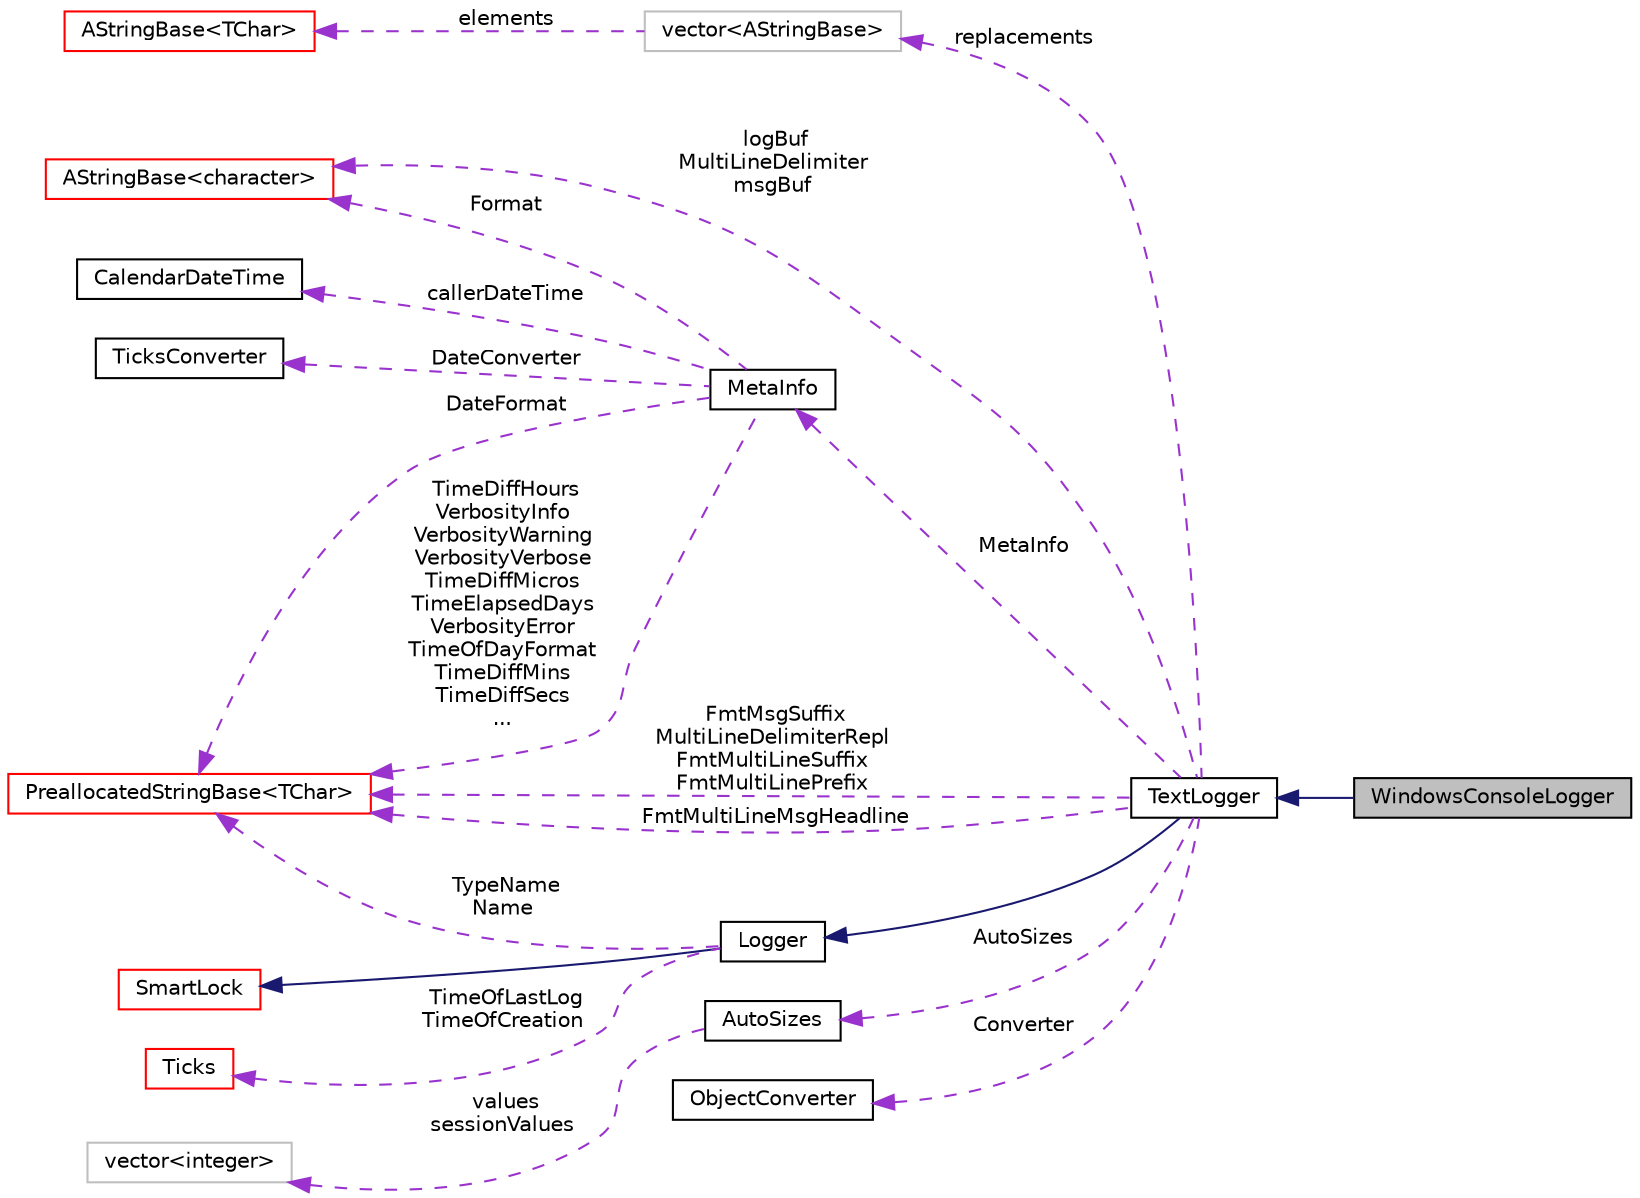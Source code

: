 digraph "WindowsConsoleLogger"
{
  edge [fontname="Helvetica",fontsize="10",labelfontname="Helvetica",labelfontsize="10"];
  node [fontname="Helvetica",fontsize="10",shape=record];
  rankdir="LR";
  Node5 [label="WindowsConsoleLogger",height=0.2,width=0.4,color="black", fillcolor="grey75", style="filled", fontcolor="black"];
  Node26 [label="vector\<AStringBase\>",height=0.2,width=0.4,color="grey75", fillcolor="white", style="filled"];
  Node29 [label="vector\<integer\>",height=0.2,width=0.4,color="grey75", fillcolor="white", style="filled"];
  Node27 [label="AStringBase\<TChar\>",height=0.2,width=0.4,color="red", fillcolor="white", style="filled",URL="$classaworx_1_1lib_1_1strings_1_1AStringBase.html"];
  Node34 [label="AStringBase\<character\>",height=0.2,width=0.4,color="red", fillcolor="white", style="filled",URL="$classaworx_1_1lib_1_1strings_1_1AStringBase.html"];
  Node24 [label="PreallocatedStringBase\<TChar\>",height=0.2,width=0.4,color="red", fillcolor="white", style="filled",URL="$classaworx_1_1lib_1_1strings_1_1PreallocatedStringBase.html"];
  Node6 -> Node5 [dir="back",color="midnightblue",fontsize="10",style="solid",fontname="Helvetica"];
  Node7 -> Node6 [dir="back",color="midnightblue",fontsize="10",style="solid",fontname="Helvetica"];
  Node8 -> Node7 [dir="back",color="midnightblue",fontsize="10",style="solid",fontname="Helvetica"];
  Node22 -> Node7 [dir="back",color="darkorchid3",fontsize="10",style="dashed",label=" TimeOfLastLog\nTimeOfCreation" ,fontname="Helvetica"];
  Node24 -> Node6 [dir="back",color="darkorchid3",fontsize="10",style="dashed",label=" FmtMsgSuffix\nMultiLineDelimiterRepl\nFmtMultiLineSuffix\nFmtMultiLinePrefix" ,fontname="Helvetica"];
  Node24 -> Node6 [dir="back",color="darkorchid3",fontsize="10",style="dashed",label=" FmtMultiLineMsgHeadline" ,fontname="Helvetica"];
  Node24 -> Node7 [dir="back",color="darkorchid3",fontsize="10",style="dashed",label=" TypeName\nName" ,fontname="Helvetica"];
  Node24 -> Node31 [dir="back",color="darkorchid3",fontsize="10",style="dashed",label=" DateFormat" ,fontname="Helvetica"];
  Node24 -> Node31 [dir="back",color="darkorchid3",fontsize="10",style="dashed",label=" TimeDiffHours\nVerbosityInfo\nVerbosityWarning\nVerbosityVerbose\nTimeDiffMicros\nTimeElapsedDays\nVerbosityError\nTimeOfDayFormat\nTimeDiffMins\nTimeDiffSecs\n..." ,fontname="Helvetica"];
  Node26 -> Node6 [dir="back",color="darkorchid3",fontsize="10",style="dashed",label=" replacements" ,fontname="Helvetica"];
  Node27 -> Node26 [dir="back",color="darkorchid3",fontsize="10",style="dashed",label=" elements" ,fontname="Helvetica"];
  Node28 -> Node6 [dir="back",color="darkorchid3",fontsize="10",style="dashed",label=" AutoSizes" ,fontname="Helvetica"];
  Node29 -> Node28 [dir="back",color="darkorchid3",fontsize="10",style="dashed",label=" values\nsessionValues" ,fontname="Helvetica"];
  Node30 -> Node6 [dir="back",color="darkorchid3",fontsize="10",style="dashed",label=" Converter" ,fontname="Helvetica"];
  Node31 -> Node6 [dir="back",color="darkorchid3",fontsize="10",style="dashed",label=" MetaInfo" ,fontname="Helvetica"];
  Node32 -> Node31 [dir="back",color="darkorchid3",fontsize="10",style="dashed",label=" callerDateTime" ,fontname="Helvetica"];
  Node33 -> Node31 [dir="back",color="darkorchid3",fontsize="10",style="dashed",label=" DateConverter" ,fontname="Helvetica"];
  Node34 -> Node6 [dir="back",color="darkorchid3",fontsize="10",style="dashed",label=" logBuf\nMultiLineDelimiter\nmsgBuf" ,fontname="Helvetica"];
  Node34 -> Node31 [dir="back",color="darkorchid3",fontsize="10",style="dashed",label=" Format" ,fontname="Helvetica"];
  Node6 [label="TextLogger",height=0.2,width=0.4,color="black", fillcolor="white", style="filled",URL="$classaworx_1_1lib_1_1lox_1_1core_1_1textlogger_1_1TextLogger.html"];
  Node7 [label="Logger",height=0.2,width=0.4,color="black", fillcolor="white", style="filled",URL="$classaworx_1_1lib_1_1lox_1_1core_1_1Logger.html"];
  Node8 [label="SmartLock",height=0.2,width=0.4,color="red", fillcolor="white", style="filled",URL="$classaworx_1_1lib_1_1threads_1_1SmartLock.html"];
  Node22 [label="Ticks",height=0.2,width=0.4,color="red", fillcolor="white", style="filled",URL="$classaworx_1_1lib_1_1time_1_1Ticks.html"];
  Node28 [label="AutoSizes",height=0.2,width=0.4,color="black", fillcolor="white", style="filled",URL="$classaworx_1_1lib_1_1strings_1_1util_1_1AutoSizes.html"];
  Node30 [label="ObjectConverter",height=0.2,width=0.4,color="black", fillcolor="white", style="filled",URL="$classaworx_1_1lib_1_1lox_1_1core_1_1textlogger_1_1ObjectConverter.html"];
  Node31 [label="MetaInfo",height=0.2,width=0.4,color="black", fillcolor="white", style="filled",URL="$classaworx_1_1lib_1_1lox_1_1core_1_1textlogger_1_1MetaInfo.html"];
  Node32 [label="CalendarDateTime",height=0.2,width=0.4,color="black", fillcolor="white", style="filled",URL="$classaworx_1_1lib_1_1time_1_1CalendarDateTime.html"];
  Node33 [label="TicksConverter",height=0.2,width=0.4,color="black", fillcolor="white", style="filled",URL="$classaworx_1_1lib_1_1time_1_1TicksConverter.html"];
}

